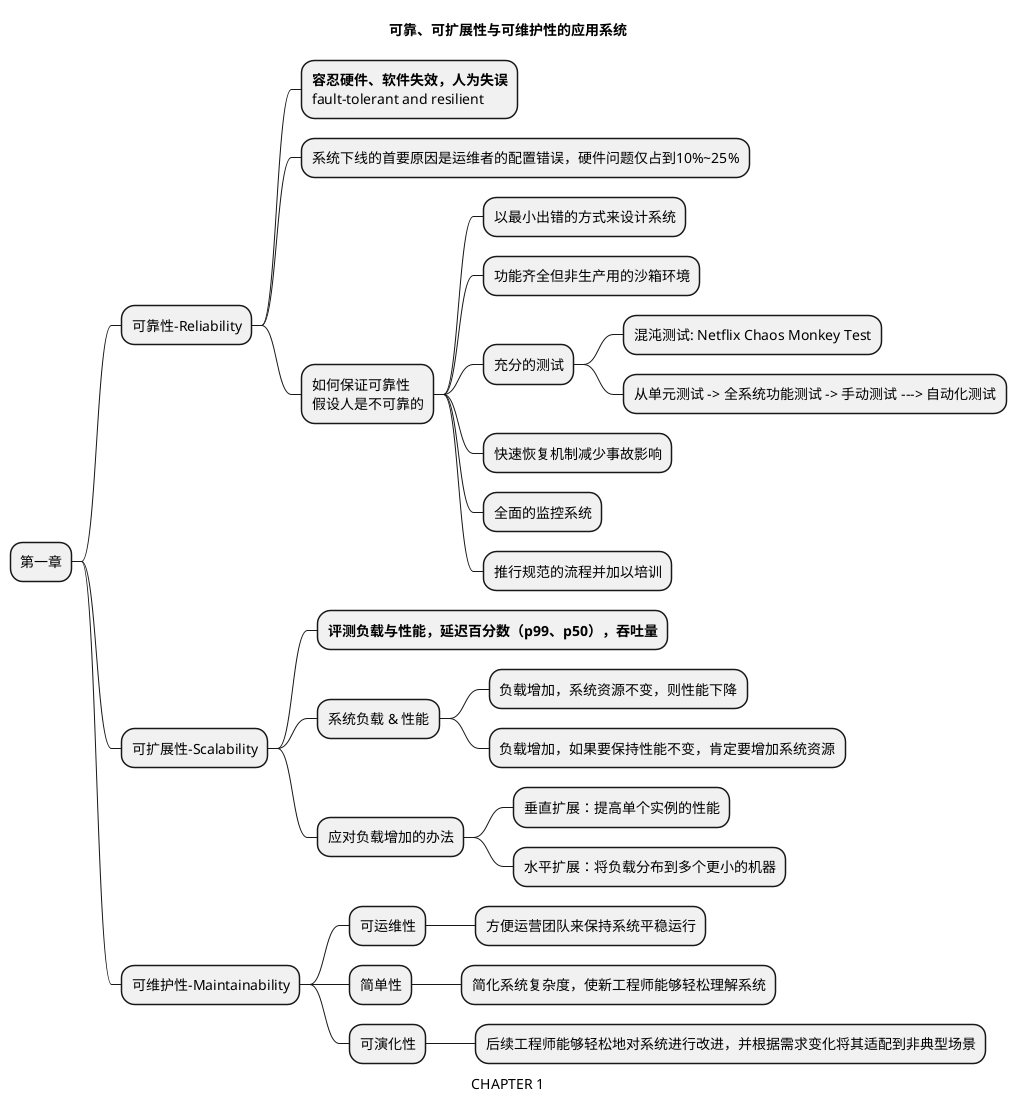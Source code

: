 @startmindmap
'https://plantuml.com/mindmap-diagram

caption CHAPTER 1
title 可靠、可扩展性与可维护性的应用系统

* 第一章
** 可靠性-Reliability
*** **容忍硬件、软件失效，人为失误**\nfault-tolerant and resilient
*** 系统下线的首要原因是运维者的配置错误，硬件问题仅占到10%~25%
*** 如何保证可靠性\n假设人是不可靠的
**** 以最小出错的方式来设计系统
**** 功能齐全但非生产用的沙箱环境
**** 充分的测试
***** 混沌测试: Netflix Chaos Monkey Test
***** 从单元测试 -> 全系统功能测试 -> 手动测试 ---> 自动化测试
**** 快速恢复机制减少事故影响
**** 全面的监控系统
**** 推行规范的流程并加以培训


** 可扩展性-Scalability
*** **评测负载与性能，延迟百分数（p99、p50），吞吐量**
*** 系统负载 & 性能
**** 负载增加，系统资源不变，则性能下降
**** 负载增加，如果要保持性能不变，肯定要增加系统资源
*** 应对负载增加的办法
**** 垂直扩展：提高单个实例的性能
**** 水平扩展：将负载分布到多个更小的机器

** 可维护性-Maintainability
*** 可运维性
**** 方便运营团队来保持系统平稳运行
*** 简单性
**** 简化系统复杂度，使新工程师能够轻松理解系统
*** 可演化性
**** 后续工程师能够轻松地对系统进行改进，并根据需求变化将其适配到非典型场景


'header
'My super header7
'endheader

'center footer My super footer

'legend right
'  Short
'  legend
'endlegend
@endmindmap
